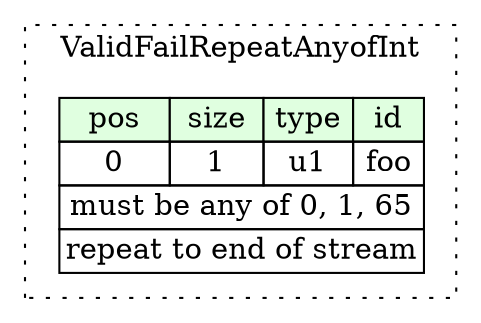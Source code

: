 digraph {
	rankdir=LR;
	node [shape=plaintext];
	subgraph cluster__valid_fail_repeat_anyof_int {
		label="ValidFailRepeatAnyofInt";
		graph[style=dotted];

		valid_fail_repeat_anyof_int__seq [label=<<TABLE BORDER="0" CELLBORDER="1" CELLSPACING="0">
			<TR><TD BGCOLOR="#E0FFE0">pos</TD><TD BGCOLOR="#E0FFE0">size</TD><TD BGCOLOR="#E0FFE0">type</TD><TD BGCOLOR="#E0FFE0">id</TD></TR>
			<TR><TD PORT="foo_pos">0</TD><TD PORT="foo_size">1</TD><TD>u1</TD><TD PORT="foo_type">foo</TD></TR>
			<TR><TD COLSPAN="4" PORT="foo__valid">must be any of 0, 1, 65</TD></TR>
			<TR><TD COLSPAN="4" PORT="foo__repeat">repeat to end of stream</TD></TR>
		</TABLE>>];
	}
}
